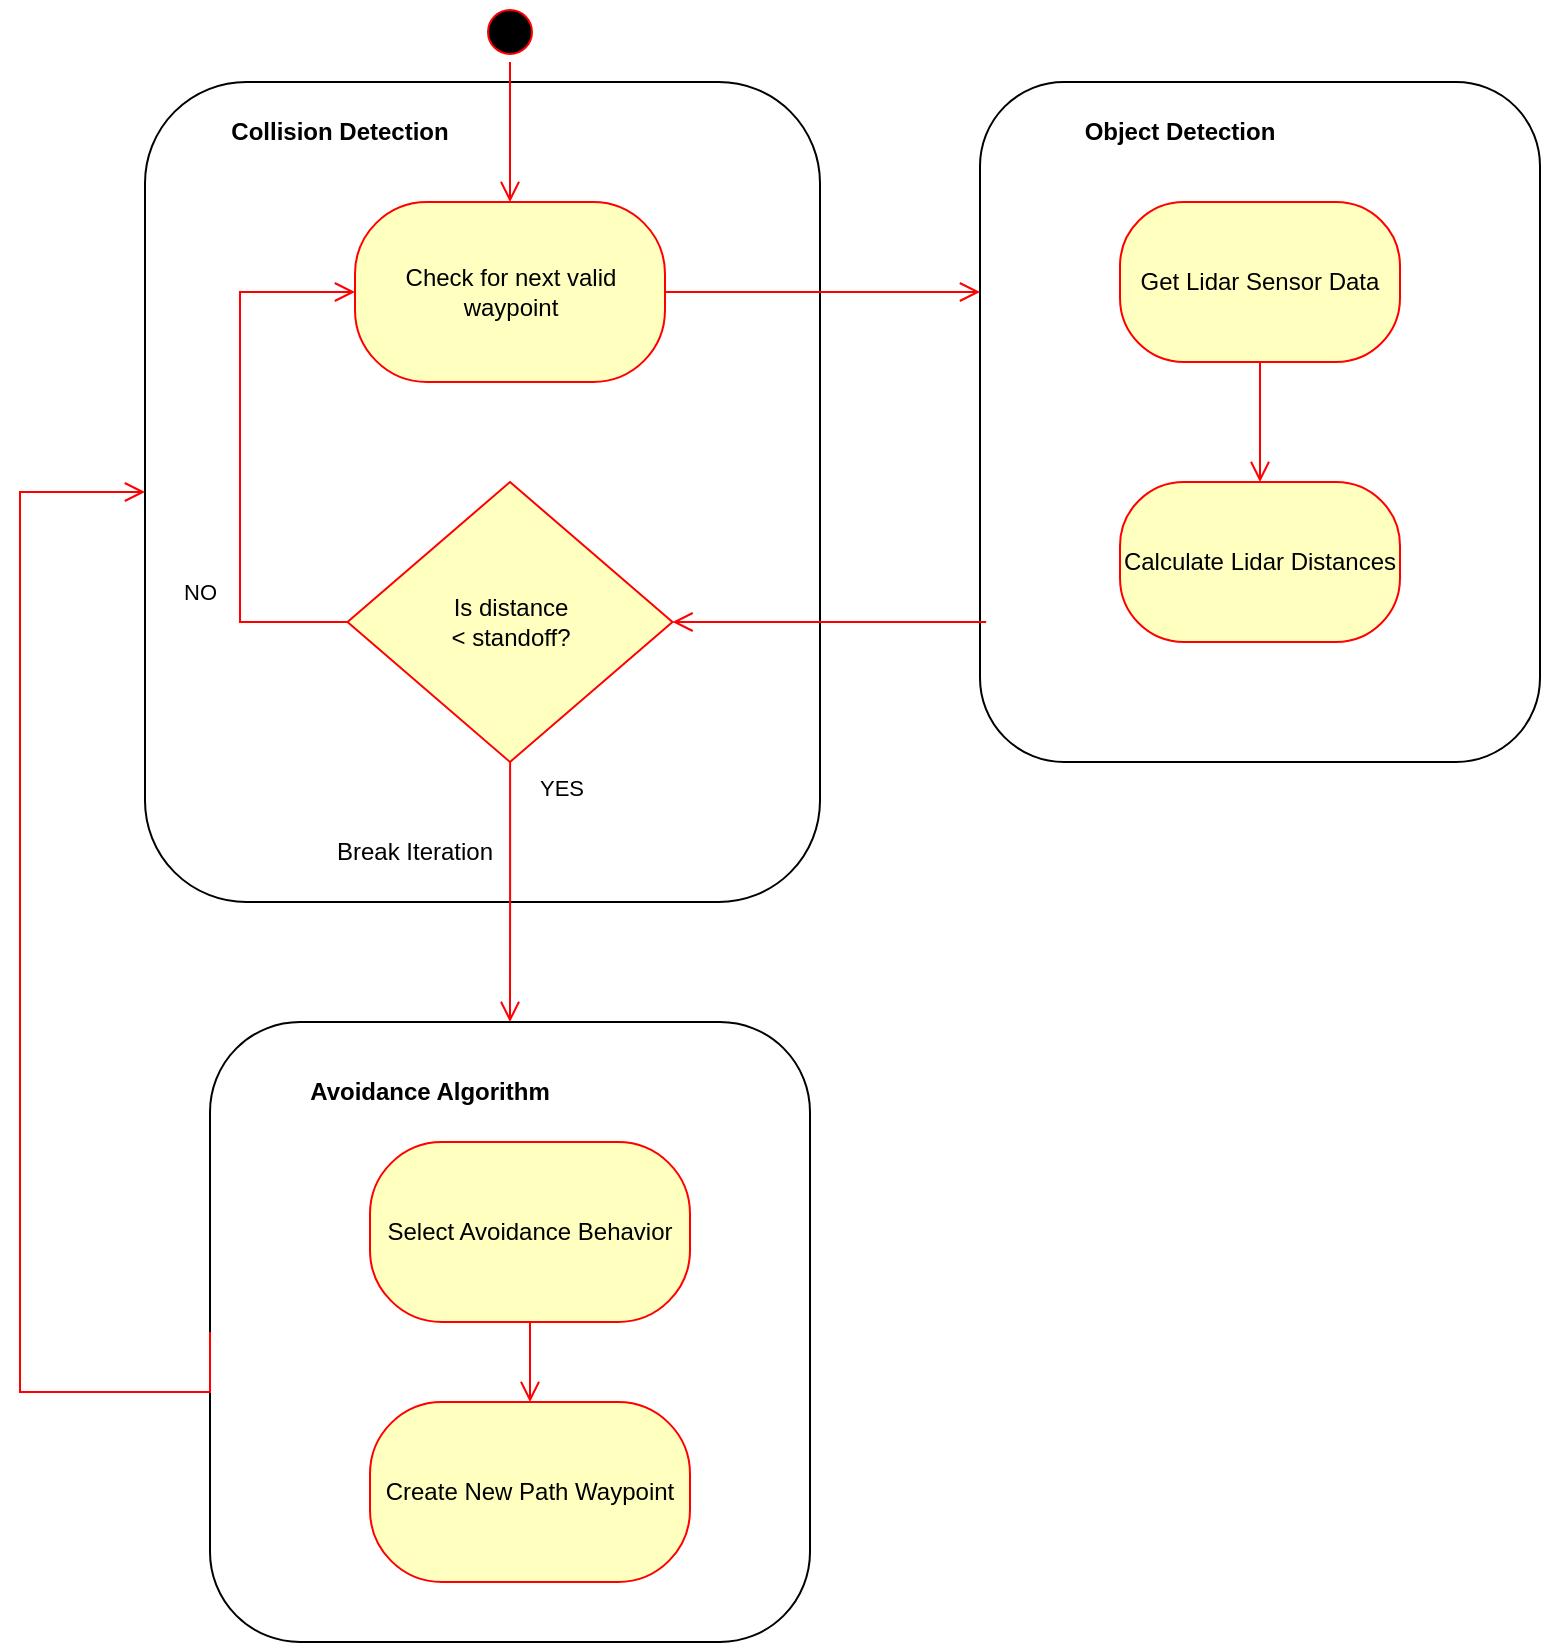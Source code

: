 <mxfile version="16.5.1" type="device"><diagram id="i3F4ti9gev00xGMFeUzN" name="Page-1"><mxGraphModel dx="1422" dy="780" grid="1" gridSize="10" guides="1" tooltips="1" connect="1" arrows="1" fold="1" page="1" pageScale="1" pageWidth="850" pageHeight="1100" math="0" shadow="0"><root><mxCell id="0"/><mxCell id="1" parent="0"/><mxCell id="HaXaQ5E0BjMqJWI1M5KT-39" value="" style="rounded=1;whiteSpace=wrap;html=1;fillColor=none;" vertex="1" parent="1"><mxGeometry x="140" y="570" width="300" height="310" as="geometry"/></mxCell><mxCell id="HaXaQ5E0BjMqJWI1M5KT-35" value="" style="rounded=1;whiteSpace=wrap;html=1;fillColor=none;" vertex="1" parent="1"><mxGeometry x="525" y="100" width="280" height="340" as="geometry"/></mxCell><mxCell id="HaXaQ5E0BjMqJWI1M5KT-36" value="" style="rounded=1;whiteSpace=wrap;html=1;fillColor=none;" vertex="1" parent="1"><mxGeometry x="107.5" y="100" width="337.5" height="410" as="geometry"/></mxCell><mxCell id="HaXaQ5E0BjMqJWI1M5KT-2" value="" style="ellipse;html=1;shape=startState;fillColor=#000000;strokeColor=#ff0000;" vertex="1" parent="1"><mxGeometry x="275" y="60" width="30" height="30" as="geometry"/></mxCell><mxCell id="HaXaQ5E0BjMqJWI1M5KT-3" value="" style="edgeStyle=orthogonalEdgeStyle;html=1;verticalAlign=bottom;endArrow=open;endSize=8;strokeColor=#ff0000;rounded=0;entryX=0.5;entryY=0;entryDx=0;entryDy=0;" edge="1" source="HaXaQ5E0BjMqJWI1M5KT-2" parent="1" target="HaXaQ5E0BjMqJWI1M5KT-4"><mxGeometry relative="1" as="geometry"><mxPoint x="307.5" y="150" as="targetPoint"/></mxGeometry></mxCell><mxCell id="HaXaQ5E0BjMqJWI1M5KT-4" value="Check for next valid waypoint" style="rounded=1;whiteSpace=wrap;html=1;arcSize=40;fontColor=#000000;fillColor=#ffffc0;strokeColor=#ff0000;" vertex="1" parent="1"><mxGeometry x="212.5" y="160" width="155" height="90" as="geometry"/></mxCell><mxCell id="HaXaQ5E0BjMqJWI1M5KT-5" value="" style="edgeStyle=orthogonalEdgeStyle;html=1;verticalAlign=bottom;endArrow=open;endSize=8;strokeColor=#ff0000;rounded=0;" edge="1" source="HaXaQ5E0BjMqJWI1M5KT-4" parent="1"><mxGeometry relative="1" as="geometry"><mxPoint x="525" y="205" as="targetPoint"/></mxGeometry></mxCell><mxCell id="HaXaQ5E0BjMqJWI1M5KT-7" value="Select Avoidance Behavior" style="rounded=1;whiteSpace=wrap;html=1;arcSize=40;fontColor=#000000;fillColor=#ffffc0;strokeColor=#ff0000;" vertex="1" parent="1"><mxGeometry x="220" y="630" width="160" height="90" as="geometry"/></mxCell><mxCell id="HaXaQ5E0BjMqJWI1M5KT-8" value="" style="edgeStyle=orthogonalEdgeStyle;html=1;verticalAlign=bottom;endArrow=open;endSize=8;strokeColor=#ff0000;rounded=0;entryX=0.5;entryY=0;entryDx=0;entryDy=0;" edge="1" source="HaXaQ5E0BjMqJWI1M5KT-7" parent="1" target="HaXaQ5E0BjMqJWI1M5KT-47"><mxGeometry relative="1" as="geometry"><mxPoint x="836.25" y="590" as="targetPoint"/></mxGeometry></mxCell><mxCell id="HaXaQ5E0BjMqJWI1M5KT-37" value="&lt;b&gt;Object Detection&lt;/b&gt;" style="text;html=1;strokeColor=none;fillColor=none;align=center;verticalAlign=middle;whiteSpace=wrap;rounded=0;" vertex="1" parent="1"><mxGeometry x="565" y="110" width="120" height="30" as="geometry"/></mxCell><mxCell id="HaXaQ5E0BjMqJWI1M5KT-38" value="&lt;b&gt;Collision Detection&lt;/b&gt;" style="text;html=1;strokeColor=none;fillColor=none;align=center;verticalAlign=middle;whiteSpace=wrap;rounded=0;" vertex="1" parent="1"><mxGeometry x="135" y="110" width="140" height="30" as="geometry"/></mxCell><mxCell id="HaXaQ5E0BjMqJWI1M5KT-40" value="&lt;b&gt;Avoidance Algorithm&lt;/b&gt;" style="text;html=1;strokeColor=none;fillColor=none;align=center;verticalAlign=middle;whiteSpace=wrap;rounded=0;" vertex="1" parent="1"><mxGeometry x="180" y="590" width="140" height="30" as="geometry"/></mxCell><mxCell id="HaXaQ5E0BjMqJWI1M5KT-41" value="&lt;div&gt;Is distance&lt;/div&gt;&lt;div&gt;&amp;lt; standoff?&lt;/div&gt;" style="rhombus;whiteSpace=wrap;html=1;fillColor=#ffffc0;strokeColor=#ff0000;" vertex="1" parent="1"><mxGeometry x="208.75" y="300" width="162.5" height="140" as="geometry"/></mxCell><mxCell id="HaXaQ5E0BjMqJWI1M5KT-42" value="NO" style="edgeStyle=orthogonalEdgeStyle;html=1;align=left;verticalAlign=bottom;endArrow=open;endSize=8;strokeColor=#ff0000;rounded=0;exitX=0;exitY=0.5;exitDx=0;exitDy=0;entryX=0;entryY=0.5;entryDx=0;entryDy=0;" edge="1" source="HaXaQ5E0BjMqJWI1M5KT-41" parent="1" target="HaXaQ5E0BjMqJWI1M5KT-4"><mxGeometry x="-0.562" y="30" relative="1" as="geometry"><mxPoint x="435" y="500" as="targetPoint"/><Array as="points"><mxPoint x="155" y="370"/><mxPoint x="155" y="205"/></Array><mxPoint y="1" as="offset"/></mxGeometry></mxCell><mxCell id="HaXaQ5E0BjMqJWI1M5KT-43" value="YES" style="edgeStyle=orthogonalEdgeStyle;html=1;align=left;verticalAlign=top;endArrow=open;endSize=8;strokeColor=#ff0000;rounded=0;entryX=0.5;entryY=0;entryDx=0;entryDy=0;" edge="1" source="HaXaQ5E0BjMqJWI1M5KT-41" parent="1" target="HaXaQ5E0BjMqJWI1M5KT-39"><mxGeometry x="-1" y="13" relative="1" as="geometry"><mxPoint x="195" y="590" as="targetPoint"/><mxPoint as="offset"/></mxGeometry></mxCell><mxCell id="HaXaQ5E0BjMqJWI1M5KT-44" value="" style="edgeStyle=orthogonalEdgeStyle;html=1;verticalAlign=bottom;endArrow=open;endSize=8;strokeColor=#ff0000;rounded=0;entryX=1;entryY=0.5;entryDx=0;entryDy=0;exitX=0.011;exitY=0.794;exitDx=0;exitDy=0;exitPerimeter=0;" edge="1" parent="1" source="HaXaQ5E0BjMqJWI1M5KT-35" target="HaXaQ5E0BjMqJWI1M5KT-41"><mxGeometry relative="1" as="geometry"><mxPoint x="651.54" y="550" as="targetPoint"/><mxPoint x="505" y="370" as="sourcePoint"/></mxGeometry></mxCell><mxCell id="HaXaQ5E0BjMqJWI1M5KT-47" value="Create New Path Waypoint" style="rounded=1;whiteSpace=wrap;html=1;arcSize=40;fontColor=#000000;fillColor=#ffffc0;strokeColor=#ff0000;" vertex="1" parent="1"><mxGeometry x="220" y="760" width="160" height="90" as="geometry"/></mxCell><mxCell id="HaXaQ5E0BjMqJWI1M5KT-48" value="" style="edgeStyle=orthogonalEdgeStyle;html=1;verticalAlign=bottom;endArrow=open;endSize=8;strokeColor=#ff0000;rounded=0;exitX=0;exitY=0.5;exitDx=0;exitDy=0;entryX=0;entryY=0.5;entryDx=0;entryDy=0;" edge="1" source="HaXaQ5E0BjMqJWI1M5KT-39" parent="1" target="HaXaQ5E0BjMqJWI1M5KT-36"><mxGeometry relative="1" as="geometry"><mxPoint x="75" y="340" as="targetPoint"/><Array as="points"><mxPoint x="140" y="755"/><mxPoint x="45" y="755"/><mxPoint x="45" y="305"/></Array></mxGeometry></mxCell><mxCell id="HaXaQ5E0BjMqJWI1M5KT-49" value="Break Iteration" style="text;html=1;strokeColor=none;fillColor=none;align=center;verticalAlign=middle;whiteSpace=wrap;rounded=0;" vertex="1" parent="1"><mxGeometry x="195" y="470" width="95" height="30" as="geometry"/></mxCell><mxCell id="HaXaQ5E0BjMqJWI1M5KT-50" value="Calculate Lidar Distances" style="rounded=1;whiteSpace=wrap;html=1;arcSize=40;fontColor=#000000;fillColor=#ffffc0;strokeColor=#ff0000;" vertex="1" parent="1"><mxGeometry x="595" y="300" width="140" height="80" as="geometry"/></mxCell><mxCell id="HaXaQ5E0BjMqJWI1M5KT-54" value="Get Lidar Sensor Data" style="rounded=1;whiteSpace=wrap;html=1;arcSize=40;fontColor=#000000;fillColor=#ffffc0;strokeColor=#ff0000;" vertex="1" parent="1"><mxGeometry x="595" y="160" width="140" height="80" as="geometry"/></mxCell><mxCell id="HaXaQ5E0BjMqJWI1M5KT-55" value="" style="edgeStyle=orthogonalEdgeStyle;html=1;verticalAlign=bottom;endArrow=open;endSize=8;strokeColor=#ff0000;rounded=0;entryX=0.5;entryY=0;entryDx=0;entryDy=0;" edge="1" source="HaXaQ5E0BjMqJWI1M5KT-54" parent="1" target="HaXaQ5E0BjMqJWI1M5KT-50"><mxGeometry relative="1" as="geometry"><mxPoint x="665" y="270" as="targetPoint"/></mxGeometry></mxCell></root></mxGraphModel></diagram></mxfile>